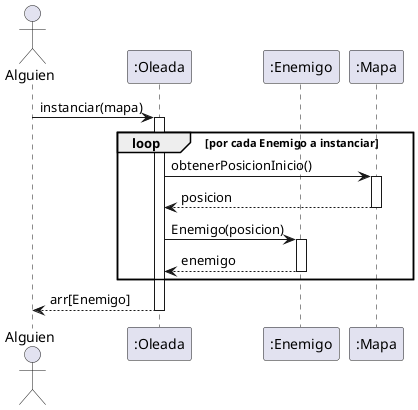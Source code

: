 @startuml

Actor Alguien as sis
participant ":Oleada" as oleada
participant ":Enemigo" as enemy
participant ":Mapa" as mapa


sis -> oleada: instanciar(mapa)
activate oleada
loop por cada Enemigo a instanciar
oleada->mapa: obtenerPosicionInicio()
activate mapa
mapa --> oleada : posicion
deactivate mapa

oleada-> enemy: Enemigo(posicion)
activate enemy

enemy --> oleada: enemigo
deactivate enemy

end
oleada --> sis: arr[Enemigo]
deactivate oleada


@enduml
